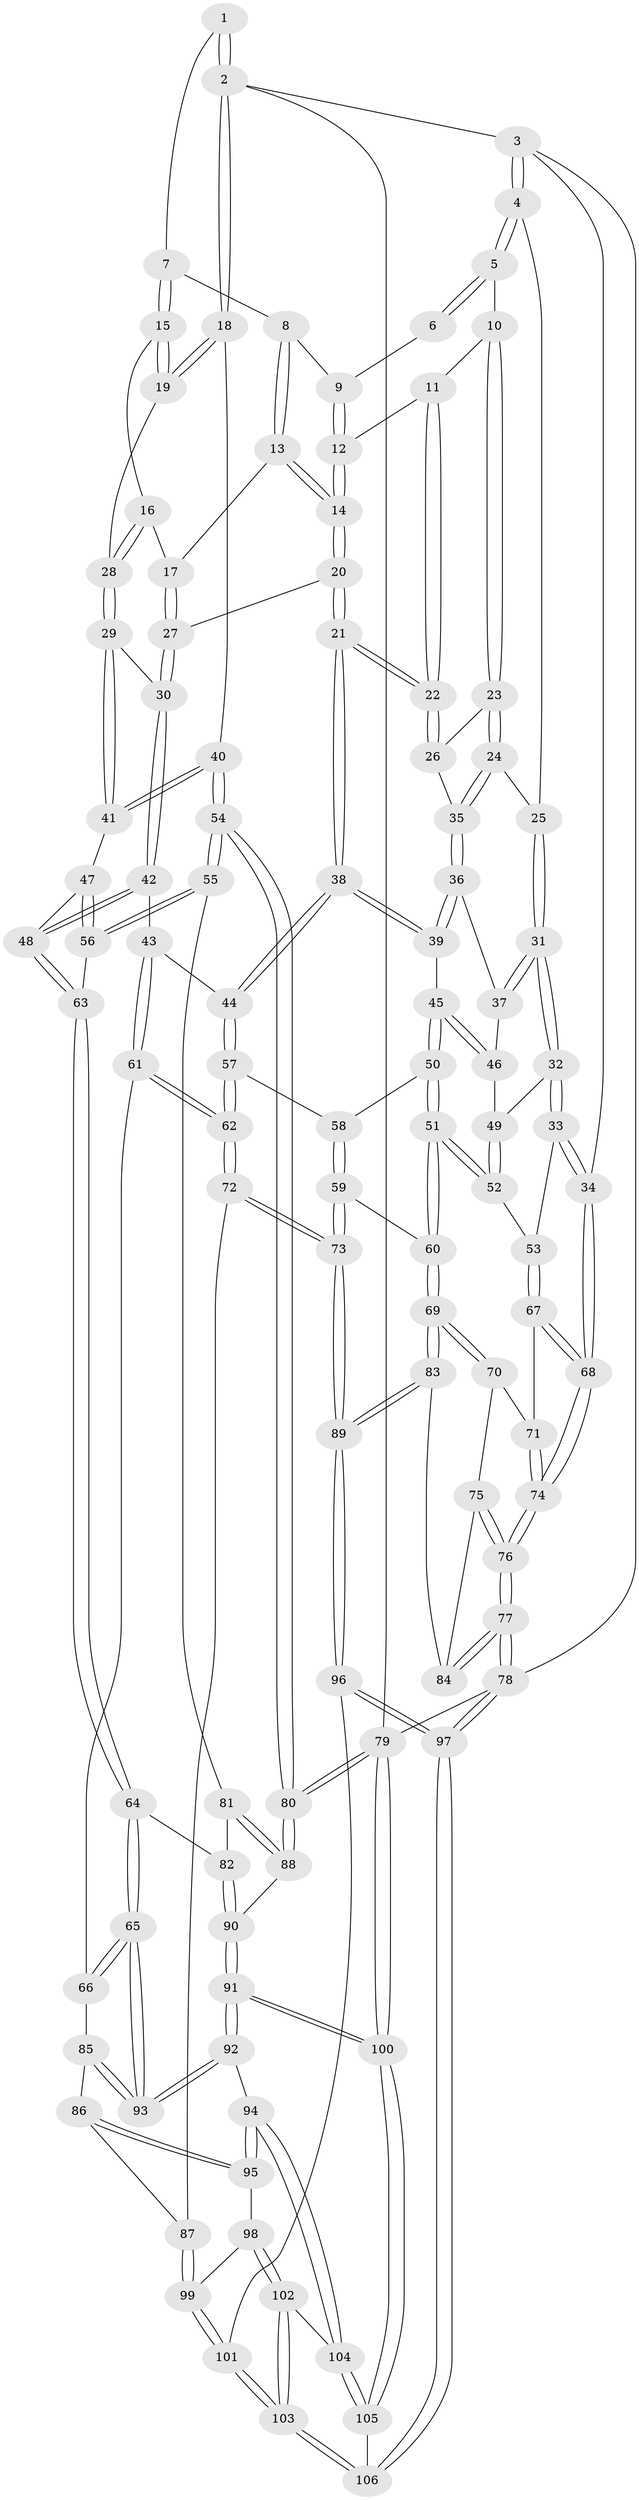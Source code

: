 // Generated by graph-tools (version 1.1) at 2025/51/03/09/25 03:51:04]
// undirected, 106 vertices, 262 edges
graph export_dot {
graph [start="1"]
  node [color=gray90,style=filled];
  1 [pos="+0.7590801929628287+0"];
  2 [pos="+1+0"];
  3 [pos="+0+0"];
  4 [pos="+0.025084231630366865+0"];
  5 [pos="+0.1475547443911988+0"];
  6 [pos="+0.5359315210915347+0"];
  7 [pos="+0.720354236122721+0.01342759861188461"];
  8 [pos="+0.6002862544834101+0.04894490501442824"];
  9 [pos="+0.5356653751511605+0"];
  10 [pos="+0.29643573667073186+0"];
  11 [pos="+0.38628641836320105+0.06023030993005174"];
  12 [pos="+0.4852124098397781+0.06379995008368118"];
  13 [pos="+0.5764217353167096+0.10365376844324782"];
  14 [pos="+0.5340033156009031+0.12315106771450576"];
  15 [pos="+0.7490456721950528+0.11116338843760451"];
  16 [pos="+0.748769361089006+0.11644369526303275"];
  17 [pos="+0.6454875180374756+0.13055389530054348"];
  18 [pos="+1+0"];
  19 [pos="+1+0"];
  20 [pos="+0.49696974673066174+0.26979878436159754"];
  21 [pos="+0.4496441420035113+0.2816600988367045"];
  22 [pos="+0.42595751245593405+0.26580765300511844"];
  23 [pos="+0.2948276487744382+0.06017647105219272"];
  24 [pos="+0.22642440440673448+0.251470150629322"];
  25 [pos="+0.14946067721531264+0.2043817338031047"];
  26 [pos="+0.3460250495822825+0.24747119598797596"];
  27 [pos="+0.5827487851420278+0.2971018189320934"];
  28 [pos="+0.7965956678019986+0.2287294079514256"];
  29 [pos="+0.7966432612196139+0.2386068858142025"];
  30 [pos="+0.6062143780768732+0.3096315191973229"];
  31 [pos="+0+0.34935507446556924"];
  32 [pos="+0+0.3508875760341426"];
  33 [pos="+0+0.359289653743841"];
  34 [pos="+0+0.34814489464169324"];
  35 [pos="+0.2314037093309776+0.25669858756775427"];
  36 [pos="+0.2168977177685695+0.332959674441714"];
  37 [pos="+0.15139852807566248+0.3703261794341671"];
  38 [pos="+0.3888132777365391+0.45548508335610877"];
  39 [pos="+0.29385226872591+0.44708693138799555"];
  40 [pos="+1+0.3812758391205378"];
  41 [pos="+0.8652148328657024+0.3130076425018788"];
  42 [pos="+0.6424360811083196+0.4762161366155309"];
  43 [pos="+0.5496833810156332+0.5154662508577579"];
  44 [pos="+0.3996275736616854+0.47517784022642007"];
  45 [pos="+0.26232016729255797+0.4689016528503116"];
  46 [pos="+0.1565975534488641+0.42180161748683526"];
  47 [pos="+0.7786264930034795+0.4540624902848374"];
  48 [pos="+0.6684021142701988+0.49076386297955404"];
  49 [pos="+0.1357031270362802+0.4675147394968312"];
  50 [pos="+0.22696625529403727+0.5071166879681182"];
  51 [pos="+0.16214268555590242+0.5364765789316672"];
  52 [pos="+0.15055899800398995+0.5318382899101737"];
  53 [pos="+0.08503424509678793+0.5436336823823894"];
  54 [pos="+1+0.5255052880357775"];
  55 [pos="+0.9554113139556952+0.5926233238830345"];
  56 [pos="+0.859709961221057+0.5419806337565851"];
  57 [pos="+0.3877354573357057+0.5430194939844067"];
  58 [pos="+0.259362531656287+0.5629039592067229"];
  59 [pos="+0.2895924524880803+0.670624184571897"];
  60 [pos="+0.16302682376334598+0.540231922119802"];
  61 [pos="+0.5375875591174523+0.6204900447416681"];
  62 [pos="+0.37694070083762404+0.647530325717552"];
  63 [pos="+0.7026032131602357+0.611060391738991"];
  64 [pos="+0.7041367279579224+0.6749577723060839"];
  65 [pos="+0.6992572552429257+0.6807817252556513"];
  66 [pos="+0.5769267695699645+0.6778397459238789"];
  67 [pos="+0.05868246807374108+0.5895652301123855"];
  68 [pos="+0+0.37491308443368326"];
  69 [pos="+0.15246024830774524+0.6931775661891079"];
  70 [pos="+0.05791833965885262+0.6040840105715303"];
  71 [pos="+0.056369133995497596+0.5946038266687944"];
  72 [pos="+0.33051059477378214+0.7379800007823323"];
  73 [pos="+0.32777834220728813+0.7386828988272002"];
  74 [pos="+0+0.5843184527394848"];
  75 [pos="+0.012540957719772755+0.6847791448626971"];
  76 [pos="+0+0.7136524218609076"];
  77 [pos="+0+1"];
  78 [pos="+0+1"];
  79 [pos="+1+1"];
  80 [pos="+1+0.8894811893144559"];
  81 [pos="+0.9003094961745001+0.654902261112041"];
  82 [pos="+0.7153538410465348+0.6754279681510561"];
  83 [pos="+0.17134604548658003+0.7480684508493838"];
  84 [pos="+0.1277290741546374+0.7547731605772142"];
  85 [pos="+0.5288345375465523+0.7354213660955518"];
  86 [pos="+0.5149263724008645+0.7435478826260695"];
  87 [pos="+0.39922087848236626+0.772364433191991"];
  88 [pos="+0.891738243929971+0.8059320058463766"];
  89 [pos="+0.2539610737646427+0.7826774153931504"];
  90 [pos="+0.8853815758392763+0.8109322145714783"];
  91 [pos="+0.814667009752236+0.8910433754037936"];
  92 [pos="+0.694001040378487+0.8640493492205784"];
  93 [pos="+0.693731604908303+0.8621525279912474"];
  94 [pos="+0.6921622684711113+0.8656461681529403"];
  95 [pos="+0.5889537825885808+0.8779572800193519"];
  96 [pos="+0.243126466305309+0.8476181670658688"];
  97 [pos="+0+1"];
  98 [pos="+0.5332152299571221+0.8993650470418456"];
  99 [pos="+0.42596394797090065+0.8166372319178709"];
  100 [pos="+1+1"];
  101 [pos="+0.3985310394864347+1"];
  102 [pos="+0.5092794945724117+0.9724107720489209"];
  103 [pos="+0.43272992608587574+1"];
  104 [pos="+0.666847539256348+0.975484767927244"];
  105 [pos="+0.6402932719899004+1"];
  106 [pos="+0.43469530642122556+1"];
  1 -- 2;
  1 -- 2;
  1 -- 7;
  2 -- 3;
  2 -- 18;
  2 -- 18;
  2 -- 79;
  3 -- 4;
  3 -- 4;
  3 -- 34;
  3 -- 78;
  4 -- 5;
  4 -- 5;
  4 -- 25;
  5 -- 6;
  5 -- 6;
  5 -- 10;
  6 -- 9;
  7 -- 8;
  7 -- 15;
  7 -- 15;
  8 -- 9;
  8 -- 13;
  8 -- 13;
  9 -- 12;
  9 -- 12;
  10 -- 11;
  10 -- 23;
  10 -- 23;
  11 -- 12;
  11 -- 22;
  11 -- 22;
  12 -- 14;
  12 -- 14;
  13 -- 14;
  13 -- 14;
  13 -- 17;
  14 -- 20;
  14 -- 20;
  15 -- 16;
  15 -- 19;
  15 -- 19;
  16 -- 17;
  16 -- 28;
  16 -- 28;
  17 -- 27;
  17 -- 27;
  18 -- 19;
  18 -- 19;
  18 -- 40;
  19 -- 28;
  20 -- 21;
  20 -- 21;
  20 -- 27;
  21 -- 22;
  21 -- 22;
  21 -- 38;
  21 -- 38;
  22 -- 26;
  22 -- 26;
  23 -- 24;
  23 -- 24;
  23 -- 26;
  24 -- 25;
  24 -- 35;
  24 -- 35;
  25 -- 31;
  25 -- 31;
  26 -- 35;
  27 -- 30;
  27 -- 30;
  28 -- 29;
  28 -- 29;
  29 -- 30;
  29 -- 41;
  29 -- 41;
  30 -- 42;
  30 -- 42;
  31 -- 32;
  31 -- 32;
  31 -- 37;
  31 -- 37;
  32 -- 33;
  32 -- 33;
  32 -- 49;
  33 -- 34;
  33 -- 34;
  33 -- 53;
  34 -- 68;
  34 -- 68;
  35 -- 36;
  35 -- 36;
  36 -- 37;
  36 -- 39;
  36 -- 39;
  37 -- 46;
  38 -- 39;
  38 -- 39;
  38 -- 44;
  38 -- 44;
  39 -- 45;
  40 -- 41;
  40 -- 41;
  40 -- 54;
  40 -- 54;
  41 -- 47;
  42 -- 43;
  42 -- 48;
  42 -- 48;
  43 -- 44;
  43 -- 61;
  43 -- 61;
  44 -- 57;
  44 -- 57;
  45 -- 46;
  45 -- 46;
  45 -- 50;
  45 -- 50;
  46 -- 49;
  47 -- 48;
  47 -- 56;
  47 -- 56;
  48 -- 63;
  48 -- 63;
  49 -- 52;
  49 -- 52;
  50 -- 51;
  50 -- 51;
  50 -- 58;
  51 -- 52;
  51 -- 52;
  51 -- 60;
  51 -- 60;
  52 -- 53;
  53 -- 67;
  53 -- 67;
  54 -- 55;
  54 -- 55;
  54 -- 80;
  54 -- 80;
  55 -- 56;
  55 -- 56;
  55 -- 81;
  56 -- 63;
  57 -- 58;
  57 -- 62;
  57 -- 62;
  58 -- 59;
  58 -- 59;
  59 -- 60;
  59 -- 73;
  59 -- 73;
  60 -- 69;
  60 -- 69;
  61 -- 62;
  61 -- 62;
  61 -- 66;
  62 -- 72;
  62 -- 72;
  63 -- 64;
  63 -- 64;
  64 -- 65;
  64 -- 65;
  64 -- 82;
  65 -- 66;
  65 -- 66;
  65 -- 93;
  65 -- 93;
  66 -- 85;
  67 -- 68;
  67 -- 68;
  67 -- 71;
  68 -- 74;
  68 -- 74;
  69 -- 70;
  69 -- 70;
  69 -- 83;
  69 -- 83;
  70 -- 71;
  70 -- 75;
  71 -- 74;
  71 -- 74;
  72 -- 73;
  72 -- 73;
  72 -- 87;
  73 -- 89;
  73 -- 89;
  74 -- 76;
  74 -- 76;
  75 -- 76;
  75 -- 76;
  75 -- 84;
  76 -- 77;
  76 -- 77;
  77 -- 78;
  77 -- 78;
  77 -- 84;
  77 -- 84;
  78 -- 97;
  78 -- 97;
  78 -- 79;
  79 -- 80;
  79 -- 80;
  79 -- 100;
  79 -- 100;
  80 -- 88;
  80 -- 88;
  81 -- 82;
  81 -- 88;
  81 -- 88;
  82 -- 90;
  82 -- 90;
  83 -- 84;
  83 -- 89;
  83 -- 89;
  85 -- 86;
  85 -- 93;
  85 -- 93;
  86 -- 87;
  86 -- 95;
  86 -- 95;
  87 -- 99;
  87 -- 99;
  88 -- 90;
  89 -- 96;
  89 -- 96;
  90 -- 91;
  90 -- 91;
  91 -- 92;
  91 -- 92;
  91 -- 100;
  91 -- 100;
  92 -- 93;
  92 -- 93;
  92 -- 94;
  94 -- 95;
  94 -- 95;
  94 -- 104;
  94 -- 104;
  95 -- 98;
  96 -- 97;
  96 -- 97;
  96 -- 101;
  97 -- 106;
  97 -- 106;
  98 -- 99;
  98 -- 102;
  98 -- 102;
  99 -- 101;
  99 -- 101;
  100 -- 105;
  100 -- 105;
  101 -- 103;
  101 -- 103;
  102 -- 103;
  102 -- 103;
  102 -- 104;
  103 -- 106;
  103 -- 106;
  104 -- 105;
  104 -- 105;
  105 -- 106;
}
